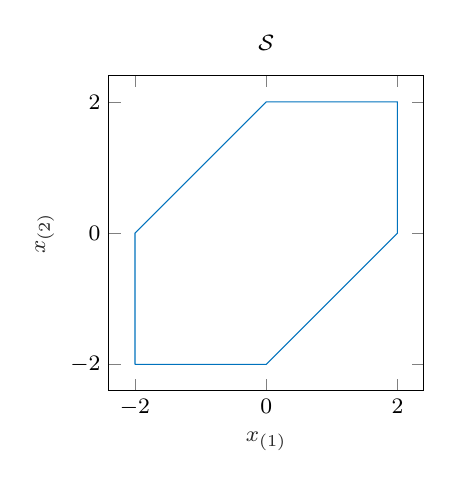 % This file was created by matlab2tikz.
%
\definecolor{mycolor1}{rgb}{0.0,0.447,0.741}%
%
\begin{tikzpicture}
\footnotesize

\begin{axis}[%
width=4cm,
height=4cm,
at={(0in,0in)},
scale only axis,
xmin=-2.4,
xmax=2.4,
xlabel style={font=\color{white!15!black}},
xlabel={$x_{(1)}$},
ymin=-2.4,
ymax=2.4,
ylabel style={font=\color{white!15!black}},
ylabel={$x_{(2)}$},
axis background/.style={fill=white},
title style={font=\bfseries},
title={$\mathcal{S}$}
]
\addplot [color=mycolor1, forget plot]
  table[row sep=crcr]{%
-2	-2\\
0	-2\\
2	0\\
2	2\\
0	2\\
-2	0\\
-2	-2\\
};
\end{axis}
\end{tikzpicture}%